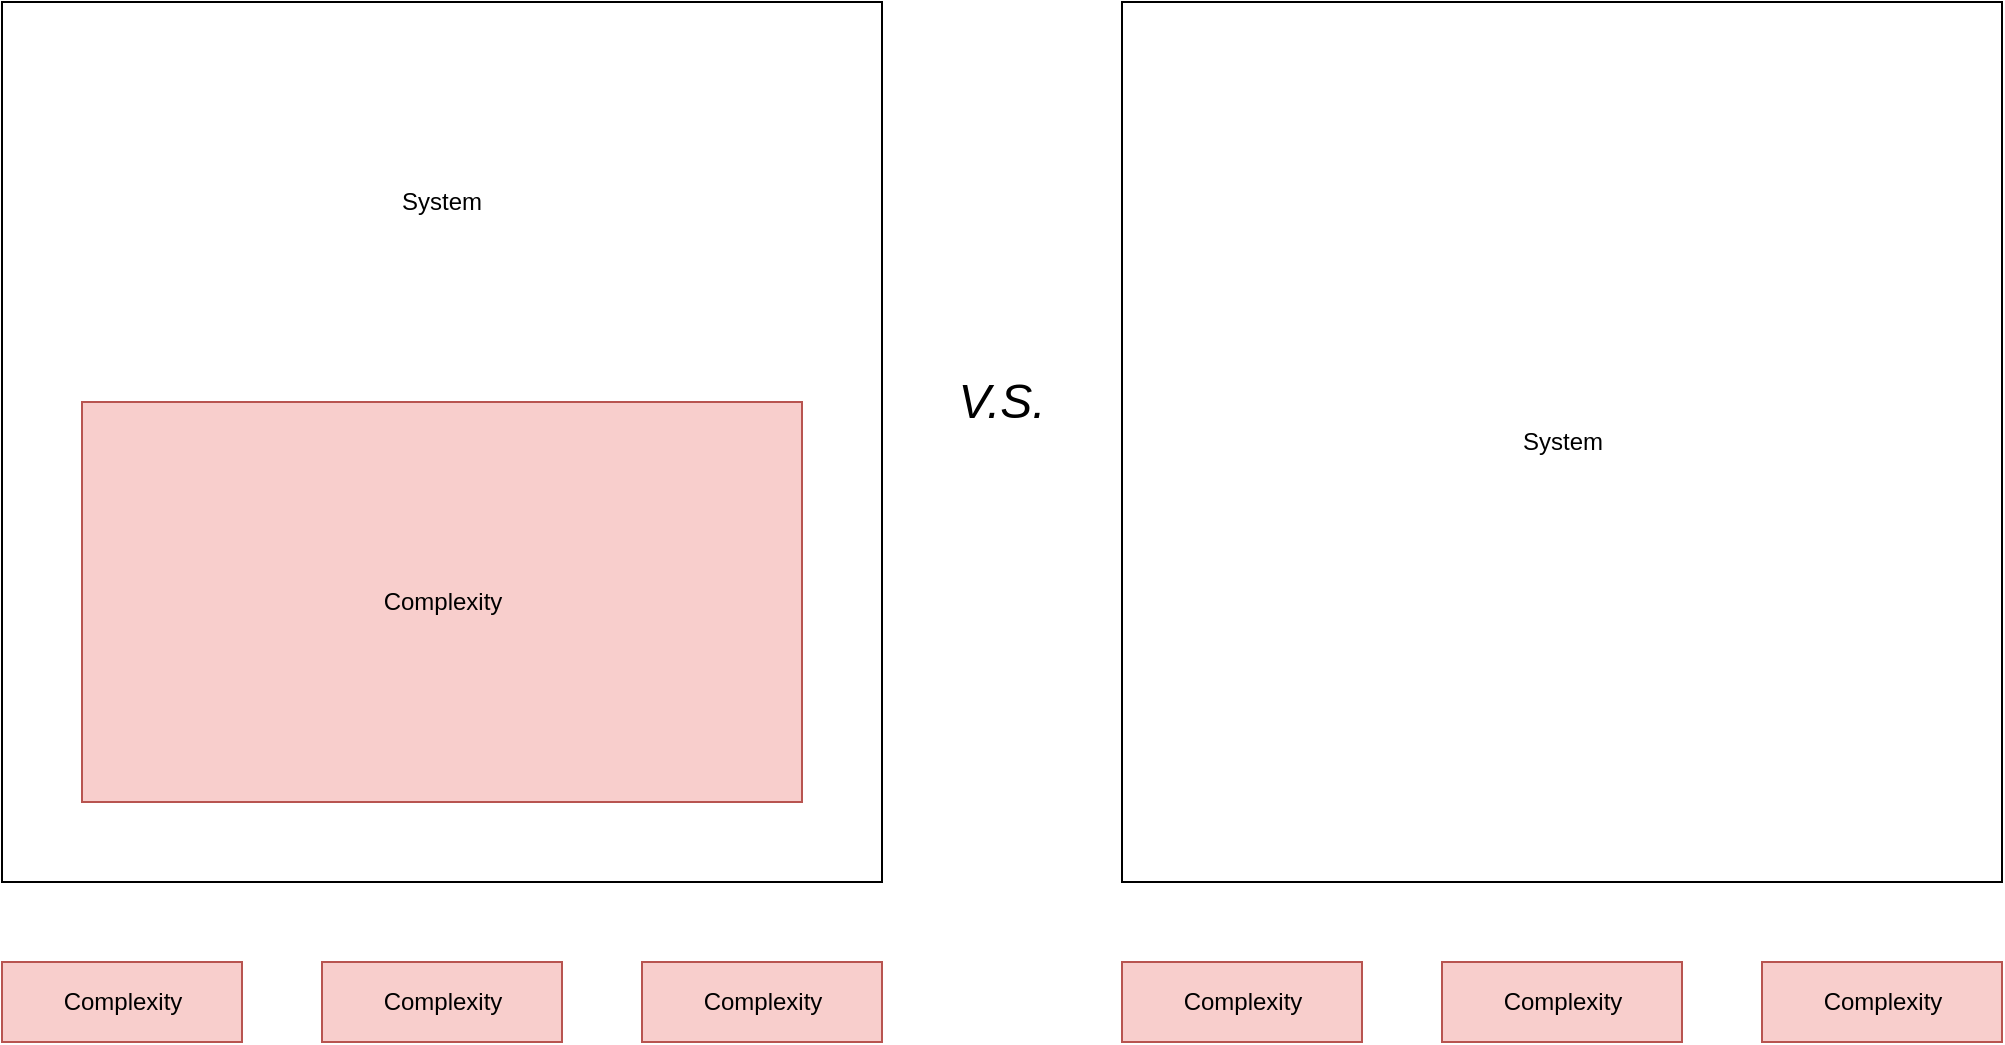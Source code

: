 <mxfile version="14.2.9" type="device"><diagram id="C5RBs43oDa-KdzZeNtuy" name="Page-1"><mxGraphModel dx="946" dy="564" grid="1" gridSize="10" guides="1" tooltips="1" connect="1" arrows="1" fold="1" page="1" pageScale="1" pageWidth="827" pageHeight="1169" math="0" shadow="0"><root><mxCell id="WIyWlLk6GJQsqaUBKTNV-0"/><mxCell id="WIyWlLk6GJQsqaUBKTNV-1" parent="WIyWlLk6GJQsqaUBKTNV-0"/><mxCell id="BvgPwGrNYJPlurvNIFkm-0" value="" style="rounded=0;whiteSpace=wrap;html=1;" vertex="1" parent="WIyWlLk6GJQsqaUBKTNV-1"><mxGeometry x="40" y="40" width="440" height="440" as="geometry"/></mxCell><mxCell id="BvgPwGrNYJPlurvNIFkm-2" value="Complexity" style="html=1;fillColor=#f8cecc;strokeColor=#b85450;" vertex="1" parent="WIyWlLk6GJQsqaUBKTNV-1"><mxGeometry x="40" y="520" width="120" height="40" as="geometry"/></mxCell><mxCell id="BvgPwGrNYJPlurvNIFkm-3" value="Complexity" style="html=1;fillColor=#f8cecc;strokeColor=#b85450;" vertex="1" parent="WIyWlLk6GJQsqaUBKTNV-1"><mxGeometry x="200" y="520" width="120" height="40" as="geometry"/></mxCell><mxCell id="BvgPwGrNYJPlurvNIFkm-4" value="Complexity" style="html=1;fillColor=#f8cecc;strokeColor=#b85450;" vertex="1" parent="WIyWlLk6GJQsqaUBKTNV-1"><mxGeometry x="360" y="520" width="120" height="40" as="geometry"/></mxCell><mxCell id="BvgPwGrNYJPlurvNIFkm-7" value="Complexity" style="html=1;fillColor=#f8cecc;strokeColor=#b85450;" vertex="1" parent="WIyWlLk6GJQsqaUBKTNV-1"><mxGeometry x="80" y="240" width="360" height="200" as="geometry"/></mxCell><mxCell id="BvgPwGrNYJPlurvNIFkm-8" value="System" style="text;html=1;strokeColor=none;fillColor=none;align=center;verticalAlign=middle;whiteSpace=wrap;rounded=0;" vertex="1" parent="WIyWlLk6GJQsqaUBKTNV-1"><mxGeometry x="240" y="130" width="40" height="20" as="geometry"/></mxCell><mxCell id="BvgPwGrNYJPlurvNIFkm-9" value="System" style="html=1;" vertex="1" parent="WIyWlLk6GJQsqaUBKTNV-1"><mxGeometry x="600" y="40" width="440" height="440" as="geometry"/></mxCell><mxCell id="BvgPwGrNYJPlurvNIFkm-10" value="Complexity" style="html=1;fillColor=#f8cecc;strokeColor=#b85450;" vertex="1" parent="WIyWlLk6GJQsqaUBKTNV-1"><mxGeometry x="600" y="520" width="120" height="40" as="geometry"/></mxCell><mxCell id="BvgPwGrNYJPlurvNIFkm-11" value="Complexity" style="html=1;fillColor=#f8cecc;strokeColor=#b85450;" vertex="1" parent="WIyWlLk6GJQsqaUBKTNV-1"><mxGeometry x="760" y="520" width="120" height="40" as="geometry"/></mxCell><mxCell id="BvgPwGrNYJPlurvNIFkm-12" value="Complexity" style="html=1;fillColor=#f8cecc;strokeColor=#b85450;" vertex="1" parent="WIyWlLk6GJQsqaUBKTNV-1"><mxGeometry x="920" y="520" width="120" height="40" as="geometry"/></mxCell><mxCell id="BvgPwGrNYJPlurvNIFkm-13" value="&lt;font style=&quot;font-size: 24px&quot;&gt;&lt;i&gt;V.S.&lt;/i&gt;&lt;/font&gt;" style="text;html=1;strokeColor=none;fillColor=none;align=center;verticalAlign=middle;whiteSpace=wrap;rounded=0;" vertex="1" parent="WIyWlLk6GJQsqaUBKTNV-1"><mxGeometry x="520" y="230" width="40" height="20" as="geometry"/></mxCell></root></mxGraphModel></diagram></mxfile>